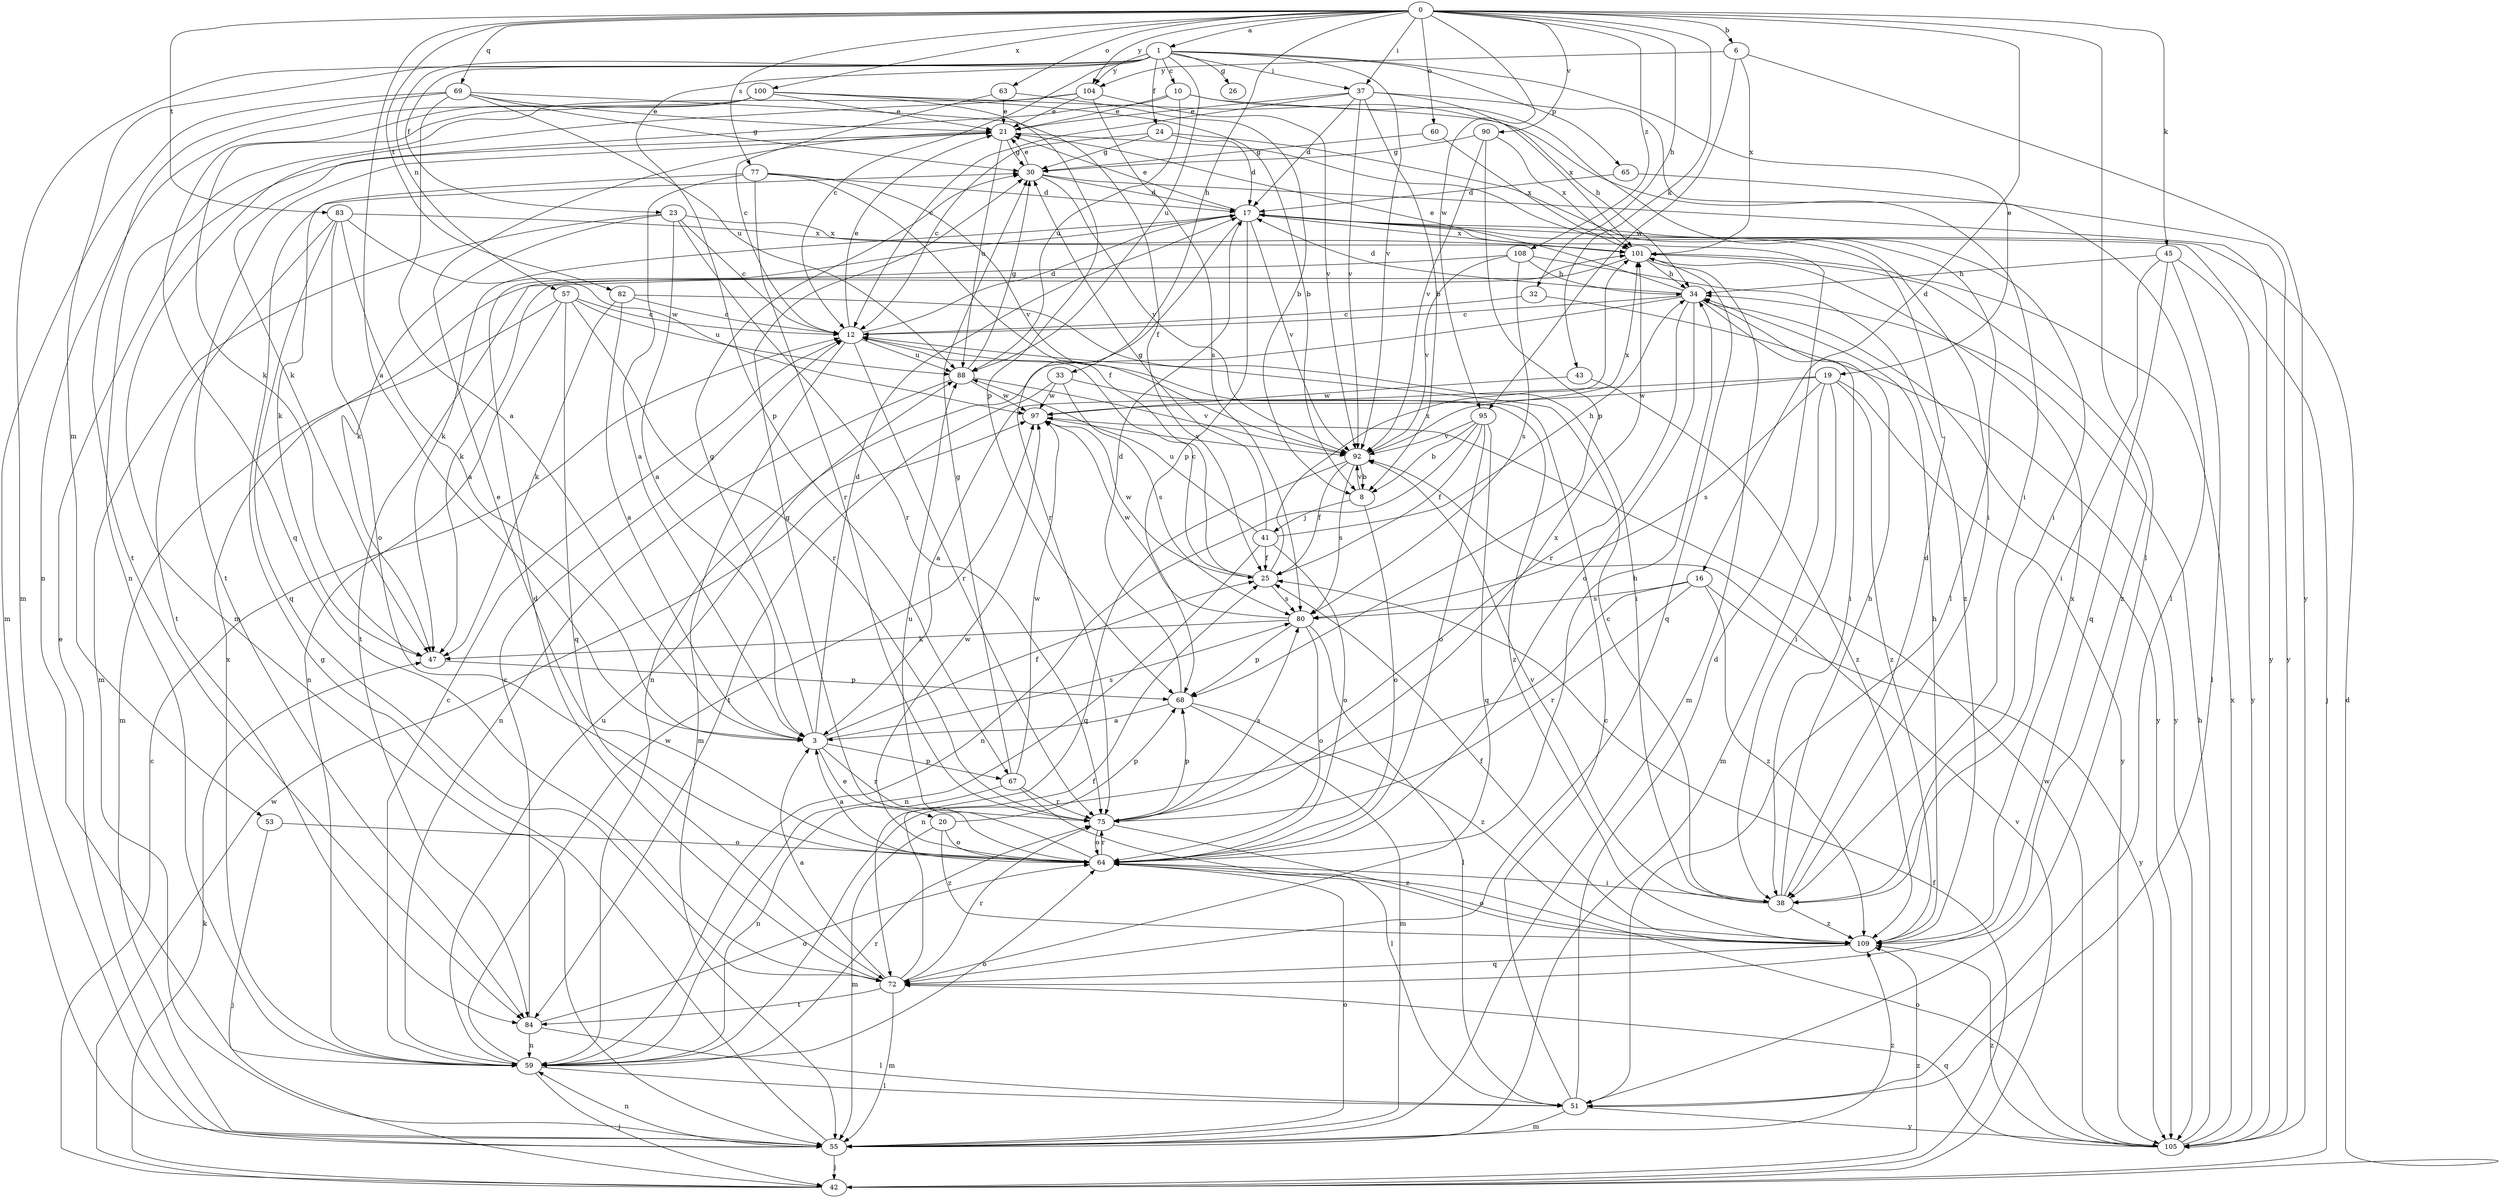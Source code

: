 strict digraph  {
0;
1;
3;
6;
8;
10;
12;
16;
17;
19;
20;
21;
23;
24;
25;
26;
30;
32;
33;
34;
37;
38;
41;
42;
43;
45;
47;
51;
53;
55;
57;
59;
60;
63;
64;
65;
67;
68;
69;
72;
75;
77;
80;
82;
83;
84;
88;
90;
92;
95;
97;
100;
101;
104;
105;
108;
109;
0 -> 1  [label=a];
0 -> 3  [label=a];
0 -> 6  [label=b];
0 -> 16  [label=d];
0 -> 32  [label=h];
0 -> 33  [label=h];
0 -> 37  [label=i];
0 -> 43  [label=k];
0 -> 45  [label=k];
0 -> 51  [label=l];
0 -> 60  [label=o];
0 -> 63  [label=o];
0 -> 69  [label=q];
0 -> 77  [label=s];
0 -> 82  [label=t];
0 -> 83  [label=t];
0 -> 90  [label=v];
0 -> 95  [label=w];
0 -> 100  [label=x];
0 -> 104  [label=y];
0 -> 108  [label=z];
1 -> 10  [label=c];
1 -> 12  [label=c];
1 -> 19  [label=e];
1 -> 23  [label=f];
1 -> 24  [label=f];
1 -> 26  [label=g];
1 -> 37  [label=i];
1 -> 53  [label=m];
1 -> 55  [label=m];
1 -> 57  [label=n];
1 -> 65  [label=p];
1 -> 67  [label=p];
1 -> 88  [label=u];
1 -> 92  [label=v];
1 -> 104  [label=y];
3 -> 17  [label=d];
3 -> 20  [label=e];
3 -> 25  [label=f];
3 -> 30  [label=g];
3 -> 67  [label=p];
3 -> 75  [label=r];
3 -> 80  [label=s];
6 -> 95  [label=w];
6 -> 101  [label=x];
6 -> 104  [label=y];
6 -> 105  [label=y];
8 -> 41  [label=j];
8 -> 64  [label=o];
8 -> 92  [label=v];
10 -> 21  [label=e];
10 -> 34  [label=h];
10 -> 47  [label=k];
10 -> 51  [label=l];
10 -> 88  [label=u];
12 -> 17  [label=d];
12 -> 21  [label=e];
12 -> 55  [label=m];
12 -> 75  [label=r];
12 -> 88  [label=u];
16 -> 59  [label=n];
16 -> 75  [label=r];
16 -> 80  [label=s];
16 -> 105  [label=y];
16 -> 109  [label=z];
17 -> 21  [label=e];
17 -> 42  [label=j];
17 -> 47  [label=k];
17 -> 68  [label=p];
17 -> 75  [label=r];
17 -> 92  [label=v];
17 -> 101  [label=x];
19 -> 3  [label=a];
19 -> 38  [label=i];
19 -> 55  [label=m];
19 -> 80  [label=s];
19 -> 97  [label=w];
19 -> 105  [label=y];
19 -> 109  [label=z];
20 -> 55  [label=m];
20 -> 64  [label=o];
20 -> 68  [label=p];
20 -> 109  [label=z];
21 -> 30  [label=g];
21 -> 38  [label=i];
21 -> 84  [label=t];
21 -> 88  [label=u];
23 -> 3  [label=a];
23 -> 12  [label=c];
23 -> 47  [label=k];
23 -> 55  [label=m];
23 -> 75  [label=r];
23 -> 101  [label=x];
24 -> 12  [label=c];
24 -> 17  [label=d];
24 -> 30  [label=g];
24 -> 38  [label=i];
25 -> 12  [label=c];
25 -> 80  [label=s];
25 -> 97  [label=w];
25 -> 101  [label=x];
30 -> 17  [label=d];
30 -> 21  [label=e];
30 -> 92  [label=v];
30 -> 105  [label=y];
32 -> 12  [label=c];
32 -> 105  [label=y];
33 -> 80  [label=s];
33 -> 84  [label=t];
33 -> 97  [label=w];
33 -> 109  [label=z];
34 -> 12  [label=c];
34 -> 17  [label=d];
34 -> 21  [label=e];
34 -> 38  [label=i];
34 -> 59  [label=n];
34 -> 64  [label=o];
34 -> 75  [label=r];
34 -> 105  [label=y];
37 -> 8  [label=b];
37 -> 12  [label=c];
37 -> 17  [label=d];
37 -> 21  [label=e];
37 -> 51  [label=l];
37 -> 92  [label=v];
37 -> 101  [label=x];
38 -> 12  [label=c];
38 -> 17  [label=d];
38 -> 34  [label=h];
38 -> 92  [label=v];
38 -> 109  [label=z];
41 -> 25  [label=f];
41 -> 30  [label=g];
41 -> 34  [label=h];
41 -> 59  [label=n];
41 -> 64  [label=o];
41 -> 88  [label=u];
42 -> 12  [label=c];
42 -> 17  [label=d];
42 -> 25  [label=f];
42 -> 47  [label=k];
42 -> 92  [label=v];
42 -> 97  [label=w];
42 -> 109  [label=z];
43 -> 97  [label=w];
43 -> 109  [label=z];
45 -> 34  [label=h];
45 -> 38  [label=i];
45 -> 51  [label=l];
45 -> 72  [label=q];
45 -> 105  [label=y];
47 -> 68  [label=p];
51 -> 12  [label=c];
51 -> 17  [label=d];
51 -> 55  [label=m];
51 -> 105  [label=y];
53 -> 42  [label=j];
53 -> 64  [label=o];
55 -> 21  [label=e];
55 -> 30  [label=g];
55 -> 42  [label=j];
55 -> 59  [label=n];
55 -> 64  [label=o];
55 -> 109  [label=z];
57 -> 12  [label=c];
57 -> 55  [label=m];
57 -> 59  [label=n];
57 -> 72  [label=q];
57 -> 75  [label=r];
57 -> 88  [label=u];
59 -> 12  [label=c];
59 -> 42  [label=j];
59 -> 51  [label=l];
59 -> 64  [label=o];
59 -> 75  [label=r];
59 -> 88  [label=u];
59 -> 97  [label=w];
59 -> 101  [label=x];
60 -> 30  [label=g];
60 -> 101  [label=x];
63 -> 8  [label=b];
63 -> 12  [label=c];
63 -> 21  [label=e];
64 -> 3  [label=a];
64 -> 21  [label=e];
64 -> 30  [label=g];
64 -> 34  [label=h];
64 -> 38  [label=i];
64 -> 75  [label=r];
64 -> 88  [label=u];
64 -> 97  [label=w];
65 -> 17  [label=d];
65 -> 105  [label=y];
67 -> 30  [label=g];
67 -> 51  [label=l];
67 -> 59  [label=n];
67 -> 75  [label=r];
67 -> 97  [label=w];
68 -> 3  [label=a];
68 -> 17  [label=d];
68 -> 55  [label=m];
68 -> 109  [label=z];
69 -> 3  [label=a];
69 -> 21  [label=e];
69 -> 25  [label=f];
69 -> 30  [label=g];
69 -> 55  [label=m];
69 -> 84  [label=t];
69 -> 88  [label=u];
72 -> 3  [label=a];
72 -> 17  [label=d];
72 -> 25  [label=f];
72 -> 55  [label=m];
72 -> 75  [label=r];
72 -> 84  [label=t];
75 -> 64  [label=o];
75 -> 68  [label=p];
75 -> 80  [label=s];
75 -> 101  [label=x];
75 -> 109  [label=z];
77 -> 3  [label=a];
77 -> 17  [label=d];
77 -> 25  [label=f];
77 -> 47  [label=k];
77 -> 75  [label=r];
77 -> 92  [label=v];
80 -> 47  [label=k];
80 -> 51  [label=l];
80 -> 64  [label=o];
80 -> 68  [label=p];
80 -> 97  [label=w];
82 -> 3  [label=a];
82 -> 12  [label=c];
82 -> 38  [label=i];
82 -> 47  [label=k];
83 -> 3  [label=a];
83 -> 64  [label=o];
83 -> 72  [label=q];
83 -> 84  [label=t];
83 -> 97  [label=w];
83 -> 101  [label=x];
84 -> 12  [label=c];
84 -> 51  [label=l];
84 -> 59  [label=n];
84 -> 64  [label=o];
88 -> 30  [label=g];
88 -> 59  [label=n];
88 -> 92  [label=v];
88 -> 97  [label=w];
90 -> 30  [label=g];
90 -> 68  [label=p];
90 -> 92  [label=v];
90 -> 101  [label=x];
92 -> 8  [label=b];
92 -> 25  [label=f];
92 -> 72  [label=q];
92 -> 80  [label=s];
92 -> 101  [label=x];
95 -> 8  [label=b];
95 -> 25  [label=f];
95 -> 59  [label=n];
95 -> 64  [label=o];
95 -> 72  [label=q];
95 -> 92  [label=v];
97 -> 92  [label=v];
100 -> 8  [label=b];
100 -> 21  [label=e];
100 -> 38  [label=i];
100 -> 47  [label=k];
100 -> 59  [label=n];
100 -> 68  [label=p];
100 -> 72  [label=q];
101 -> 34  [label=h];
101 -> 47  [label=k];
101 -> 55  [label=m];
101 -> 72  [label=q];
101 -> 109  [label=z];
104 -> 21  [label=e];
104 -> 55  [label=m];
104 -> 59  [label=n];
104 -> 80  [label=s];
104 -> 92  [label=v];
105 -> 34  [label=h];
105 -> 64  [label=o];
105 -> 72  [label=q];
105 -> 97  [label=w];
105 -> 101  [label=x];
105 -> 109  [label=z];
108 -> 34  [label=h];
108 -> 80  [label=s];
108 -> 84  [label=t];
108 -> 92  [label=v];
108 -> 109  [label=z];
109 -> 25  [label=f];
109 -> 34  [label=h];
109 -> 64  [label=o];
109 -> 72  [label=q];
109 -> 101  [label=x];
}

